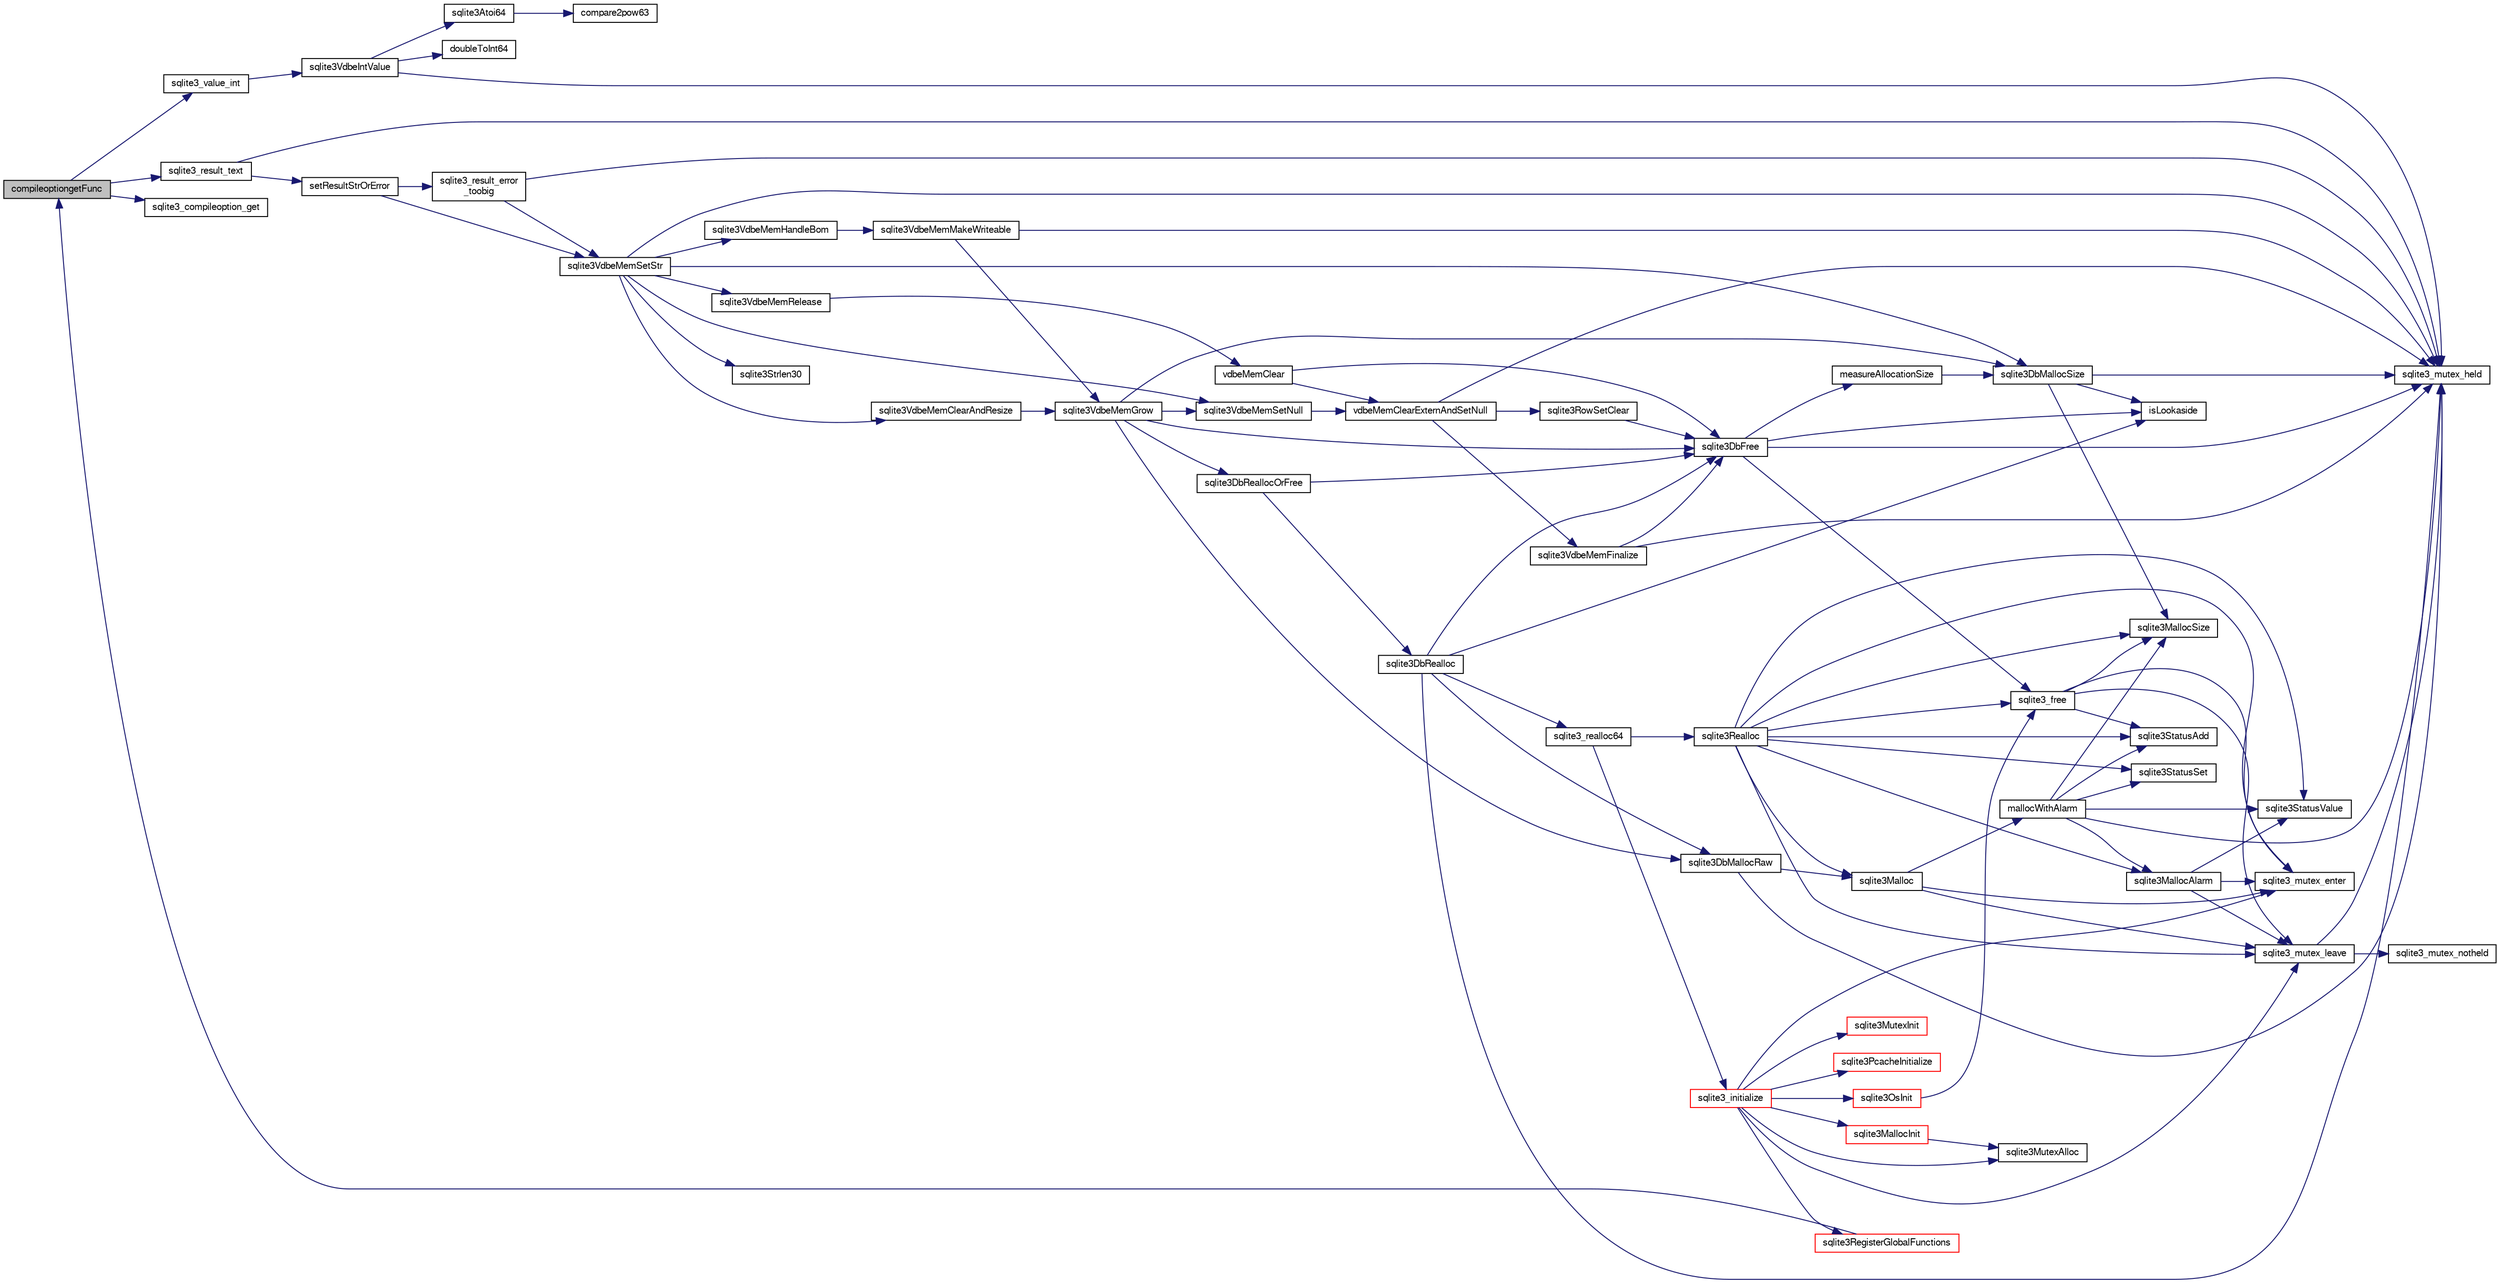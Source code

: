 digraph "compileoptiongetFunc"
{
  edge [fontname="FreeSans",fontsize="10",labelfontname="FreeSans",labelfontsize="10"];
  node [fontname="FreeSans",fontsize="10",shape=record];
  rankdir="LR";
  Node61132 [label="compileoptiongetFunc",height=0.2,width=0.4,color="black", fillcolor="grey75", style="filled", fontcolor="black"];
  Node61132 -> Node61133 [color="midnightblue",fontsize="10",style="solid",fontname="FreeSans"];
  Node61133 [label="sqlite3_value_int",height=0.2,width=0.4,color="black", fillcolor="white", style="filled",URL="$sqlite3_8c.html#a5c6adf98772a341f3df5ccd5ff003245"];
  Node61133 -> Node61134 [color="midnightblue",fontsize="10",style="solid",fontname="FreeSans"];
  Node61134 [label="sqlite3VdbeIntValue",height=0.2,width=0.4,color="black", fillcolor="white", style="filled",URL="$sqlite3_8c.html#a3dc28e3bfdbecf81633c3697a3aacd45"];
  Node61134 -> Node61135 [color="midnightblue",fontsize="10",style="solid",fontname="FreeSans"];
  Node61135 [label="sqlite3_mutex_held",height=0.2,width=0.4,color="black", fillcolor="white", style="filled",URL="$sqlite3_8c.html#acf77da68932b6bc163c5e68547ecc3e7"];
  Node61134 -> Node61136 [color="midnightblue",fontsize="10",style="solid",fontname="FreeSans"];
  Node61136 [label="doubleToInt64",height=0.2,width=0.4,color="black", fillcolor="white", style="filled",URL="$sqlite3_8c.html#a85975c48e5a38f9b8c99b72eb72ebc44"];
  Node61134 -> Node61137 [color="midnightblue",fontsize="10",style="solid",fontname="FreeSans"];
  Node61137 [label="sqlite3Atoi64",height=0.2,width=0.4,color="black", fillcolor="white", style="filled",URL="$sqlite3_8c.html#a5b13083911b3dc0a0b54f43acc686a39"];
  Node61137 -> Node61138 [color="midnightblue",fontsize="10",style="solid",fontname="FreeSans"];
  Node61138 [label="compare2pow63",height=0.2,width=0.4,color="black", fillcolor="white", style="filled",URL="$sqlite3_8c.html#adcbebdd3f570175519922276b83132e0"];
  Node61132 -> Node61139 [color="midnightblue",fontsize="10",style="solid",fontname="FreeSans"];
  Node61139 [label="sqlite3_result_text",height=0.2,width=0.4,color="black", fillcolor="white", style="filled",URL="$sqlite3_8c.html#a2c06bc83045bd7986b89e5e8bd689bdf"];
  Node61139 -> Node61135 [color="midnightblue",fontsize="10",style="solid",fontname="FreeSans"];
  Node61139 -> Node61140 [color="midnightblue",fontsize="10",style="solid",fontname="FreeSans"];
  Node61140 [label="setResultStrOrError",height=0.2,width=0.4,color="black", fillcolor="white", style="filled",URL="$sqlite3_8c.html#af1d0f45c261a19434fad327798cc6d6b"];
  Node61140 -> Node61141 [color="midnightblue",fontsize="10",style="solid",fontname="FreeSans"];
  Node61141 [label="sqlite3VdbeMemSetStr",height=0.2,width=0.4,color="black", fillcolor="white", style="filled",URL="$sqlite3_8c.html#a9697bec7c3b512483638ea3646191d7d"];
  Node61141 -> Node61135 [color="midnightblue",fontsize="10",style="solid",fontname="FreeSans"];
  Node61141 -> Node61142 [color="midnightblue",fontsize="10",style="solid",fontname="FreeSans"];
  Node61142 [label="sqlite3VdbeMemSetNull",height=0.2,width=0.4,color="black", fillcolor="white", style="filled",URL="$sqlite3_8c.html#ae01092c23aebaf8a3ebdf3954609b410"];
  Node61142 -> Node61143 [color="midnightblue",fontsize="10",style="solid",fontname="FreeSans"];
  Node61143 [label="vdbeMemClearExternAndSetNull",height=0.2,width=0.4,color="black", fillcolor="white", style="filled",URL="$sqlite3_8c.html#a29c41a360fb0e86b817777daf061230c"];
  Node61143 -> Node61135 [color="midnightblue",fontsize="10",style="solid",fontname="FreeSans"];
  Node61143 -> Node61144 [color="midnightblue",fontsize="10",style="solid",fontname="FreeSans"];
  Node61144 [label="sqlite3VdbeMemFinalize",height=0.2,width=0.4,color="black", fillcolor="white", style="filled",URL="$sqlite3_8c.html#a2568220f48ddef81b1c43e401042d9d2"];
  Node61144 -> Node61135 [color="midnightblue",fontsize="10",style="solid",fontname="FreeSans"];
  Node61144 -> Node61145 [color="midnightblue",fontsize="10",style="solid",fontname="FreeSans"];
  Node61145 [label="sqlite3DbFree",height=0.2,width=0.4,color="black", fillcolor="white", style="filled",URL="$sqlite3_8c.html#ac70ab821a6607b4a1b909582dc37a069"];
  Node61145 -> Node61135 [color="midnightblue",fontsize="10",style="solid",fontname="FreeSans"];
  Node61145 -> Node61146 [color="midnightblue",fontsize="10",style="solid",fontname="FreeSans"];
  Node61146 [label="measureAllocationSize",height=0.2,width=0.4,color="black", fillcolor="white", style="filled",URL="$sqlite3_8c.html#a45731e644a22fdb756e2b6337224217a"];
  Node61146 -> Node61147 [color="midnightblue",fontsize="10",style="solid",fontname="FreeSans"];
  Node61147 [label="sqlite3DbMallocSize",height=0.2,width=0.4,color="black", fillcolor="white", style="filled",URL="$sqlite3_8c.html#aa397e5a8a03495203a0767abf0a71f86"];
  Node61147 -> Node61148 [color="midnightblue",fontsize="10",style="solid",fontname="FreeSans"];
  Node61148 [label="sqlite3MallocSize",height=0.2,width=0.4,color="black", fillcolor="white", style="filled",URL="$sqlite3_8c.html#acf5d2a5f35270bafb050bd2def576955"];
  Node61147 -> Node61135 [color="midnightblue",fontsize="10",style="solid",fontname="FreeSans"];
  Node61147 -> Node61149 [color="midnightblue",fontsize="10",style="solid",fontname="FreeSans"];
  Node61149 [label="isLookaside",height=0.2,width=0.4,color="black", fillcolor="white", style="filled",URL="$sqlite3_8c.html#a770fa05ff9717b75e16f4d968a77b897"];
  Node61145 -> Node61149 [color="midnightblue",fontsize="10",style="solid",fontname="FreeSans"];
  Node61145 -> Node61150 [color="midnightblue",fontsize="10",style="solid",fontname="FreeSans"];
  Node61150 [label="sqlite3_free",height=0.2,width=0.4,color="black", fillcolor="white", style="filled",URL="$sqlite3_8c.html#a6552349e36a8a691af5487999ab09519"];
  Node61150 -> Node61151 [color="midnightblue",fontsize="10",style="solid",fontname="FreeSans"];
  Node61151 [label="sqlite3_mutex_enter",height=0.2,width=0.4,color="black", fillcolor="white", style="filled",URL="$sqlite3_8c.html#a1c12cde690bd89f104de5cbad12a6bf5"];
  Node61150 -> Node61152 [color="midnightblue",fontsize="10",style="solid",fontname="FreeSans"];
  Node61152 [label="sqlite3StatusAdd",height=0.2,width=0.4,color="black", fillcolor="white", style="filled",URL="$sqlite3_8c.html#afa029f93586aeab4cc85360905dae9cd"];
  Node61150 -> Node61148 [color="midnightblue",fontsize="10",style="solid",fontname="FreeSans"];
  Node61150 -> Node61153 [color="midnightblue",fontsize="10",style="solid",fontname="FreeSans"];
  Node61153 [label="sqlite3_mutex_leave",height=0.2,width=0.4,color="black", fillcolor="white", style="filled",URL="$sqlite3_8c.html#a5838d235601dbd3c1fa993555c6bcc93"];
  Node61153 -> Node61135 [color="midnightblue",fontsize="10",style="solid",fontname="FreeSans"];
  Node61153 -> Node61154 [color="midnightblue",fontsize="10",style="solid",fontname="FreeSans"];
  Node61154 [label="sqlite3_mutex_notheld",height=0.2,width=0.4,color="black", fillcolor="white", style="filled",URL="$sqlite3_8c.html#a83967c837c1c000d3b5adcfaa688f5dc"];
  Node61143 -> Node61155 [color="midnightblue",fontsize="10",style="solid",fontname="FreeSans"];
  Node61155 [label="sqlite3RowSetClear",height=0.2,width=0.4,color="black", fillcolor="white", style="filled",URL="$sqlite3_8c.html#ae153de0cd969511a607e26deeca80342"];
  Node61155 -> Node61145 [color="midnightblue",fontsize="10",style="solid",fontname="FreeSans"];
  Node61141 -> Node61156 [color="midnightblue",fontsize="10",style="solid",fontname="FreeSans"];
  Node61156 [label="sqlite3Strlen30",height=0.2,width=0.4,color="black", fillcolor="white", style="filled",URL="$sqlite3_8c.html#a3dcd80ba41f1a308193dee74857b62a7"];
  Node61141 -> Node61157 [color="midnightblue",fontsize="10",style="solid",fontname="FreeSans"];
  Node61157 [label="sqlite3VdbeMemClearAndResize",height=0.2,width=0.4,color="black", fillcolor="white", style="filled",URL="$sqlite3_8c.html#add082be4aa46084ecdf023cfac898231"];
  Node61157 -> Node61158 [color="midnightblue",fontsize="10",style="solid",fontname="FreeSans"];
  Node61158 [label="sqlite3VdbeMemGrow",height=0.2,width=0.4,color="black", fillcolor="white", style="filled",URL="$sqlite3_8c.html#aba753c9690ae0ba31b5100945cf29447"];
  Node61158 -> Node61147 [color="midnightblue",fontsize="10",style="solid",fontname="FreeSans"];
  Node61158 -> Node61159 [color="midnightblue",fontsize="10",style="solid",fontname="FreeSans"];
  Node61159 [label="sqlite3DbReallocOrFree",height=0.2,width=0.4,color="black", fillcolor="white", style="filled",URL="$sqlite3_8c.html#a532a9fd62eeb46b61885a0fff075231c"];
  Node61159 -> Node61160 [color="midnightblue",fontsize="10",style="solid",fontname="FreeSans"];
  Node61160 [label="sqlite3DbRealloc",height=0.2,width=0.4,color="black", fillcolor="white", style="filled",URL="$sqlite3_8c.html#ae028f4902a9d29bcaf310ff289ee87dc"];
  Node61160 -> Node61135 [color="midnightblue",fontsize="10",style="solid",fontname="FreeSans"];
  Node61160 -> Node61161 [color="midnightblue",fontsize="10",style="solid",fontname="FreeSans"];
  Node61161 [label="sqlite3DbMallocRaw",height=0.2,width=0.4,color="black", fillcolor="white", style="filled",URL="$sqlite3_8c.html#abbe8be0cf7175e11ddc3e2218fad924e"];
  Node61161 -> Node61135 [color="midnightblue",fontsize="10",style="solid",fontname="FreeSans"];
  Node61161 -> Node61162 [color="midnightblue",fontsize="10",style="solid",fontname="FreeSans"];
  Node61162 [label="sqlite3Malloc",height=0.2,width=0.4,color="black", fillcolor="white", style="filled",URL="$sqlite3_8c.html#a361a2eaa846b1885f123abe46f5d8b2b"];
  Node61162 -> Node61151 [color="midnightblue",fontsize="10",style="solid",fontname="FreeSans"];
  Node61162 -> Node61163 [color="midnightblue",fontsize="10",style="solid",fontname="FreeSans"];
  Node61163 [label="mallocWithAlarm",height=0.2,width=0.4,color="black", fillcolor="white", style="filled",URL="$sqlite3_8c.html#ab070d5cf8e48ec8a6a43cf025d48598b"];
  Node61163 -> Node61135 [color="midnightblue",fontsize="10",style="solid",fontname="FreeSans"];
  Node61163 -> Node61164 [color="midnightblue",fontsize="10",style="solid",fontname="FreeSans"];
  Node61164 [label="sqlite3StatusSet",height=0.2,width=0.4,color="black", fillcolor="white", style="filled",URL="$sqlite3_8c.html#afec7586c01fcb5ea17dc9d7725a589d9"];
  Node61163 -> Node61165 [color="midnightblue",fontsize="10",style="solid",fontname="FreeSans"];
  Node61165 [label="sqlite3StatusValue",height=0.2,width=0.4,color="black", fillcolor="white", style="filled",URL="$sqlite3_8c.html#a30b8ac296c6e200c1fa57708d52c6ef6"];
  Node61163 -> Node61166 [color="midnightblue",fontsize="10",style="solid",fontname="FreeSans"];
  Node61166 [label="sqlite3MallocAlarm",height=0.2,width=0.4,color="black", fillcolor="white", style="filled",URL="$sqlite3_8c.html#ada66988e8471d1198f3219c062377508"];
  Node61166 -> Node61165 [color="midnightblue",fontsize="10",style="solid",fontname="FreeSans"];
  Node61166 -> Node61153 [color="midnightblue",fontsize="10",style="solid",fontname="FreeSans"];
  Node61166 -> Node61151 [color="midnightblue",fontsize="10",style="solid",fontname="FreeSans"];
  Node61163 -> Node61148 [color="midnightblue",fontsize="10",style="solid",fontname="FreeSans"];
  Node61163 -> Node61152 [color="midnightblue",fontsize="10",style="solid",fontname="FreeSans"];
  Node61162 -> Node61153 [color="midnightblue",fontsize="10",style="solid",fontname="FreeSans"];
  Node61160 -> Node61149 [color="midnightblue",fontsize="10",style="solid",fontname="FreeSans"];
  Node61160 -> Node61145 [color="midnightblue",fontsize="10",style="solid",fontname="FreeSans"];
  Node61160 -> Node61167 [color="midnightblue",fontsize="10",style="solid",fontname="FreeSans"];
  Node61167 [label="sqlite3_realloc64",height=0.2,width=0.4,color="black", fillcolor="white", style="filled",URL="$sqlite3_8c.html#a3765a714077ee547e811034236dc9ecd"];
  Node61167 -> Node61168 [color="midnightblue",fontsize="10",style="solid",fontname="FreeSans"];
  Node61168 [label="sqlite3_initialize",height=0.2,width=0.4,color="red", fillcolor="white", style="filled",URL="$sqlite3_8c.html#ab0c0ee2d5d4cf8b28e9572296a8861df"];
  Node61168 -> Node61169 [color="midnightblue",fontsize="10",style="solid",fontname="FreeSans"];
  Node61169 [label="sqlite3MutexInit",height=0.2,width=0.4,color="red", fillcolor="white", style="filled",URL="$sqlite3_8c.html#a7906afcdd1cdb3d0007eb932398a1158"];
  Node61168 -> Node61187 [color="midnightblue",fontsize="10",style="solid",fontname="FreeSans"];
  Node61187 [label="sqlite3MutexAlloc",height=0.2,width=0.4,color="black", fillcolor="white", style="filled",URL="$sqlite3_8c.html#a0e3f432ee581f6876b590e7ad7e84e19"];
  Node61168 -> Node61151 [color="midnightblue",fontsize="10",style="solid",fontname="FreeSans"];
  Node61168 -> Node61188 [color="midnightblue",fontsize="10",style="solid",fontname="FreeSans"];
  Node61188 [label="sqlite3MallocInit",height=0.2,width=0.4,color="red", fillcolor="white", style="filled",URL="$sqlite3_8c.html#a9e06f9e7cad0d83ce80ab493c9533552"];
  Node61188 -> Node61187 [color="midnightblue",fontsize="10",style="solid",fontname="FreeSans"];
  Node61168 -> Node61153 [color="midnightblue",fontsize="10",style="solid",fontname="FreeSans"];
  Node61168 -> Node61264 [color="midnightblue",fontsize="10",style="solid",fontname="FreeSans"];
  Node61264 [label="sqlite3RegisterGlobalFunctions",height=0.2,width=0.4,color="red", fillcolor="white", style="filled",URL="$sqlite3_8c.html#a9f75bd111010f29e1b8d74344473c4ec"];
  Node61264 -> Node61132 [color="midnightblue",fontsize="10",style="solid",fontname="FreeSans"];
  Node61168 -> Node61405 [color="midnightblue",fontsize="10",style="solid",fontname="FreeSans"];
  Node61405 [label="sqlite3PcacheInitialize",height=0.2,width=0.4,color="red", fillcolor="white", style="filled",URL="$sqlite3_8c.html#a2902c61ddc88bea002c4d69fe4052b1f"];
  Node61168 -> Node61406 [color="midnightblue",fontsize="10",style="solid",fontname="FreeSans"];
  Node61406 [label="sqlite3OsInit",height=0.2,width=0.4,color="red", fillcolor="white", style="filled",URL="$sqlite3_8c.html#afeaa886fe1ca086a30fd278b1d069762"];
  Node61406 -> Node61150 [color="midnightblue",fontsize="10",style="solid",fontname="FreeSans"];
  Node61167 -> Node61201 [color="midnightblue",fontsize="10",style="solid",fontname="FreeSans"];
  Node61201 [label="sqlite3Realloc",height=0.2,width=0.4,color="black", fillcolor="white", style="filled",URL="$sqlite3_8c.html#ad53aefdfc088f622e23ffe838201fe22"];
  Node61201 -> Node61162 [color="midnightblue",fontsize="10",style="solid",fontname="FreeSans"];
  Node61201 -> Node61150 [color="midnightblue",fontsize="10",style="solid",fontname="FreeSans"];
  Node61201 -> Node61148 [color="midnightblue",fontsize="10",style="solid",fontname="FreeSans"];
  Node61201 -> Node61151 [color="midnightblue",fontsize="10",style="solid",fontname="FreeSans"];
  Node61201 -> Node61164 [color="midnightblue",fontsize="10",style="solid",fontname="FreeSans"];
  Node61201 -> Node61165 [color="midnightblue",fontsize="10",style="solid",fontname="FreeSans"];
  Node61201 -> Node61166 [color="midnightblue",fontsize="10",style="solid",fontname="FreeSans"];
  Node61201 -> Node61152 [color="midnightblue",fontsize="10",style="solid",fontname="FreeSans"];
  Node61201 -> Node61153 [color="midnightblue",fontsize="10",style="solid",fontname="FreeSans"];
  Node61159 -> Node61145 [color="midnightblue",fontsize="10",style="solid",fontname="FreeSans"];
  Node61158 -> Node61145 [color="midnightblue",fontsize="10",style="solid",fontname="FreeSans"];
  Node61158 -> Node61161 [color="midnightblue",fontsize="10",style="solid",fontname="FreeSans"];
  Node61158 -> Node61142 [color="midnightblue",fontsize="10",style="solid",fontname="FreeSans"];
  Node61141 -> Node61218 [color="midnightblue",fontsize="10",style="solid",fontname="FreeSans"];
  Node61218 [label="sqlite3VdbeMemRelease",height=0.2,width=0.4,color="black", fillcolor="white", style="filled",URL="$sqlite3_8c.html#a90606361dbeba88159fd6ff03fcc10cc"];
  Node61218 -> Node61219 [color="midnightblue",fontsize="10",style="solid",fontname="FreeSans"];
  Node61219 [label="vdbeMemClear",height=0.2,width=0.4,color="black", fillcolor="white", style="filled",URL="$sqlite3_8c.html#a489eef6e55ad0dadf67578726b935d12"];
  Node61219 -> Node61143 [color="midnightblue",fontsize="10",style="solid",fontname="FreeSans"];
  Node61219 -> Node61145 [color="midnightblue",fontsize="10",style="solid",fontname="FreeSans"];
  Node61141 -> Node61147 [color="midnightblue",fontsize="10",style="solid",fontname="FreeSans"];
  Node61141 -> Node61412 [color="midnightblue",fontsize="10",style="solid",fontname="FreeSans"];
  Node61412 [label="sqlite3VdbeMemHandleBom",height=0.2,width=0.4,color="black", fillcolor="white", style="filled",URL="$sqlite3_8c.html#a8ac47607e6893715d335a0f6f4b58e3e"];
  Node61412 -> Node61217 [color="midnightblue",fontsize="10",style="solid",fontname="FreeSans"];
  Node61217 [label="sqlite3VdbeMemMakeWriteable",height=0.2,width=0.4,color="black", fillcolor="white", style="filled",URL="$sqlite3_8c.html#afabdd8032205a36c69ad191c6bbb6a34"];
  Node61217 -> Node61135 [color="midnightblue",fontsize="10",style="solid",fontname="FreeSans"];
  Node61217 -> Node61158 [color="midnightblue",fontsize="10",style="solid",fontname="FreeSans"];
  Node61140 -> Node61271 [color="midnightblue",fontsize="10",style="solid",fontname="FreeSans"];
  Node61271 [label="sqlite3_result_error\l_toobig",height=0.2,width=0.4,color="black", fillcolor="white", style="filled",URL="$sqlite3_8c.html#ad4f0c5e8c9421d0c4550c1a108221abe"];
  Node61271 -> Node61135 [color="midnightblue",fontsize="10",style="solid",fontname="FreeSans"];
  Node61271 -> Node61141 [color="midnightblue",fontsize="10",style="solid",fontname="FreeSans"];
  Node61132 -> Node61413 [color="midnightblue",fontsize="10",style="solid",fontname="FreeSans"];
  Node61413 [label="sqlite3_compileoption_get",height=0.2,width=0.4,color="black", fillcolor="white", style="filled",URL="$sqlite3_8c.html#a32cb0c35f35c674e863261b6bf1cbc2d"];
}
